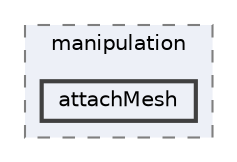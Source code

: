 digraph "applications/utilities/mesh/manipulation/attachMesh"
{
 // LATEX_PDF_SIZE
  bgcolor="transparent";
  edge [fontname=Helvetica,fontsize=10,labelfontname=Helvetica,labelfontsize=10];
  node [fontname=Helvetica,fontsize=10,shape=box,height=0.2,width=0.4];
  compound=true
  subgraph clusterdir_15449a1ef4a09517cc5e2efa6b11565e {
    graph [ bgcolor="#edf0f7", pencolor="grey50", label="manipulation", fontname=Helvetica,fontsize=10 style="filled,dashed", URL="dir_15449a1ef4a09517cc5e2efa6b11565e.html",tooltip=""]
  dir_81045ddf298596090a20f23a8b031479 [label="attachMesh", fillcolor="#edf0f7", color="grey25", style="filled,bold", URL="dir_81045ddf298596090a20f23a8b031479.html",tooltip=""];
  }
}
